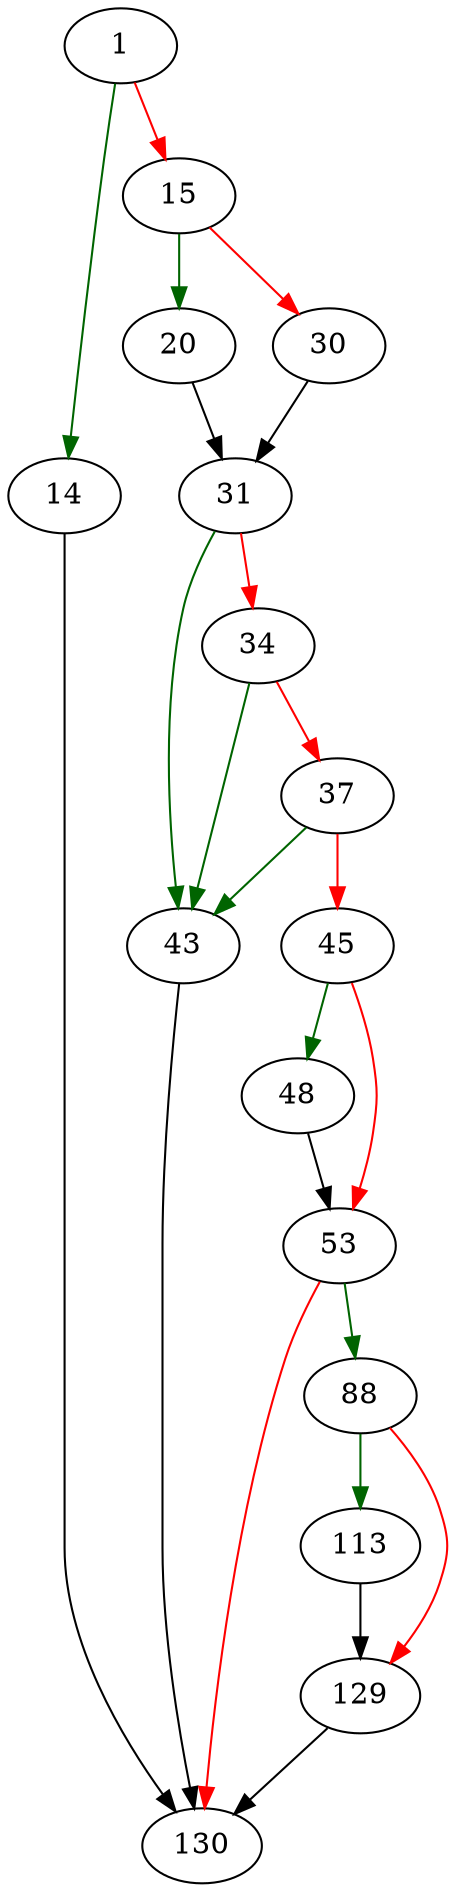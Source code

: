 strict digraph "computeJD" {
	// Node definitions.
	1 [entry=true];
	14;
	15;
	130;
	20;
	30;
	31;
	43;
	34;
	37;
	45;
	48;
	53;
	88;
	113;
	129;

	// Edge definitions.
	1 -> 14 [
		color=darkgreen
		cond=true
	];
	1 -> 15 [
		color=red
		cond=false
	];
	14 -> 130;
	15 -> 20 [
		color=darkgreen
		cond=true
	];
	15 -> 30 [
		color=red
		cond=false
	];
	20 -> 31;
	30 -> 31;
	31 -> 43 [
		color=darkgreen
		cond=true
	];
	31 -> 34 [
		color=red
		cond=false
	];
	43 -> 130;
	34 -> 43 [
		color=darkgreen
		cond=true
	];
	34 -> 37 [
		color=red
		cond=false
	];
	37 -> 43 [
		color=darkgreen
		cond=true
	];
	37 -> 45 [
		color=red
		cond=false
	];
	45 -> 48 [
		color=darkgreen
		cond=true
	];
	45 -> 53 [
		color=red
		cond=false
	];
	48 -> 53;
	53 -> 130 [
		color=red
		cond=false
	];
	53 -> 88 [
		color=darkgreen
		cond=true
	];
	88 -> 113 [
		color=darkgreen
		cond=true
	];
	88 -> 129 [
		color=red
		cond=false
	];
	113 -> 129;
	129 -> 130;
}